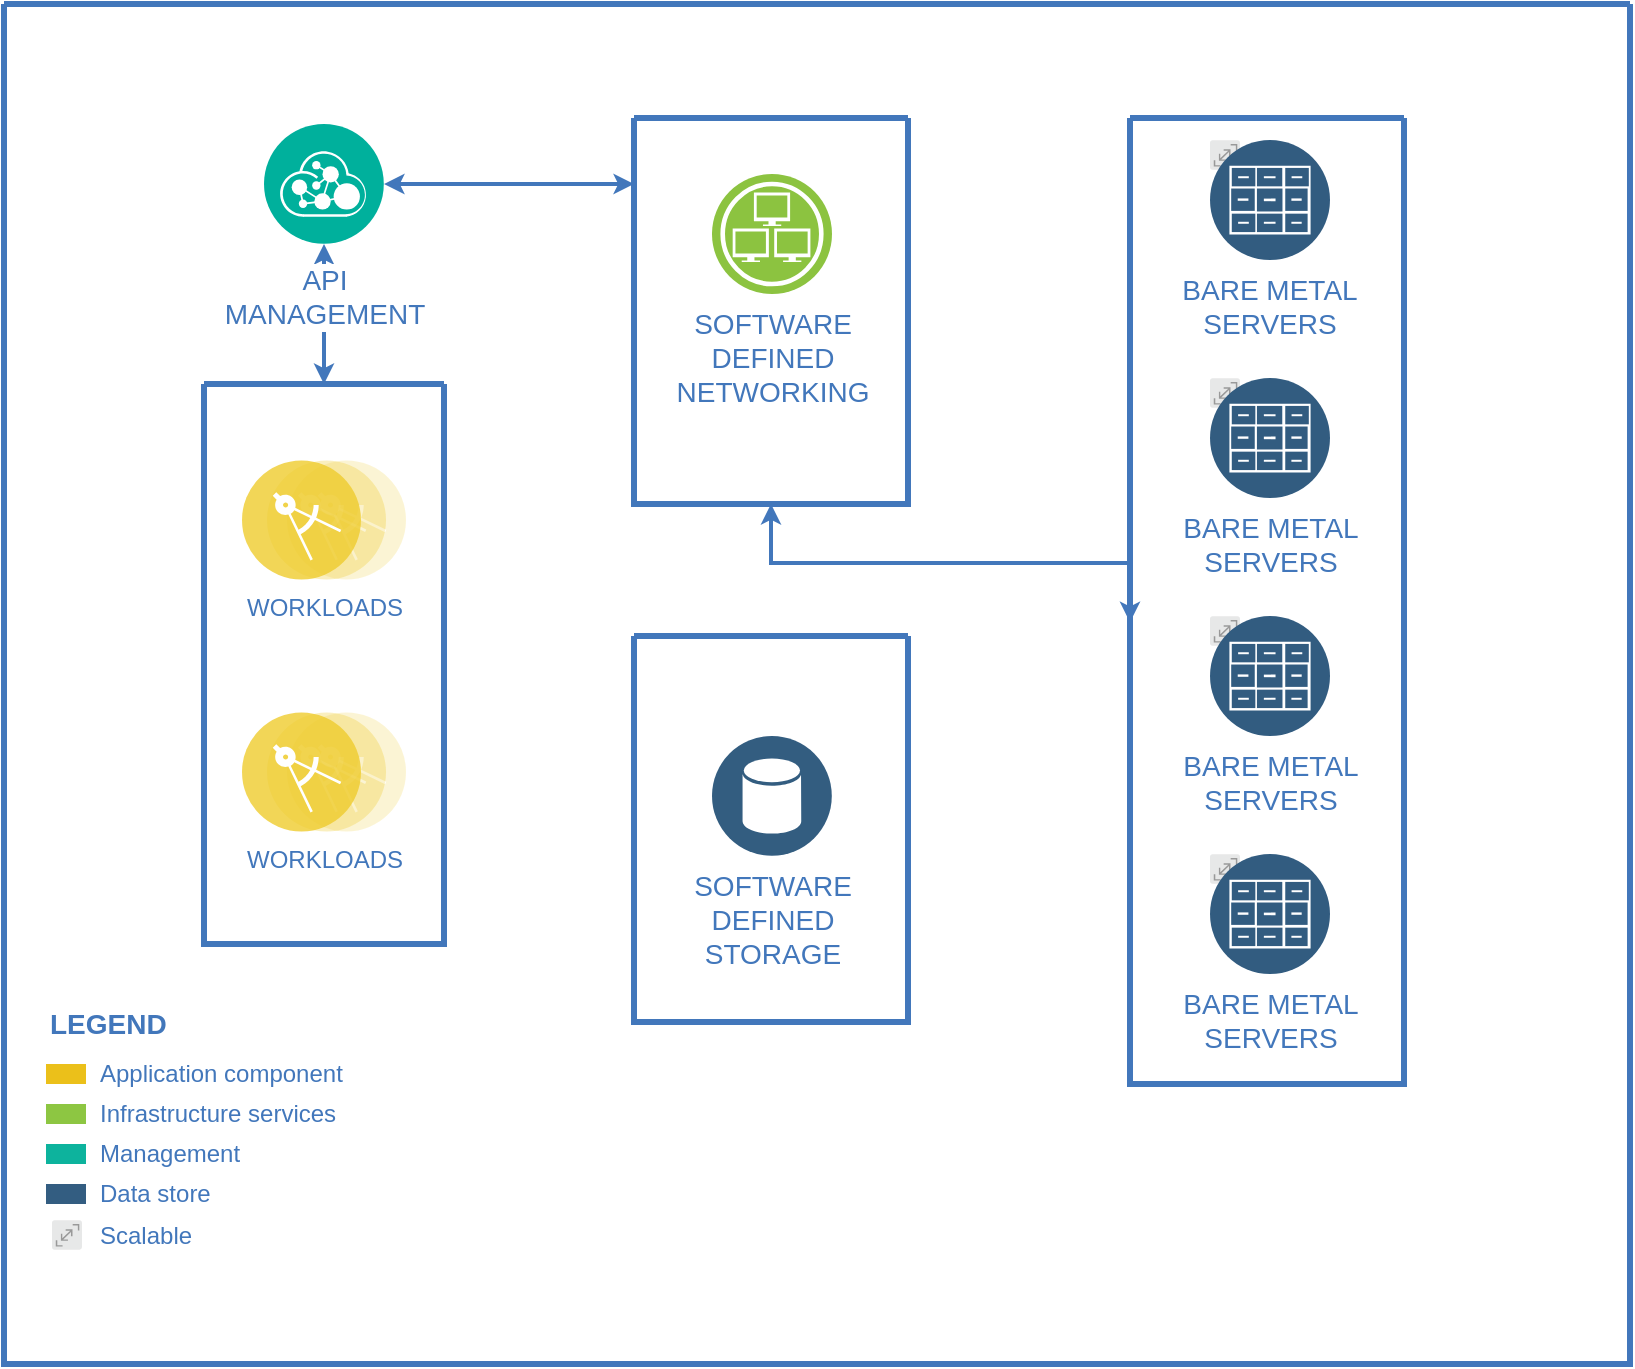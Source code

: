 <mxfile version="13.8.1" type="github">
  <diagram id="0d7cefc2-ccd6-e077-73ed-a8e48b0cddf6" name="Page-1">
    <mxGraphModel dx="1422" dy="833" grid="1" gridSize="10" guides="1" tooltips="1" connect="1" arrows="1" fold="1" page="1" pageScale="1" pageWidth="1169" pageHeight="827" background="#ffffff" math="0" shadow="0">
      <root>
        <mxCell id="0" />
        <mxCell id="1" parent="0" />
        <mxCell id="2" value="" style="swimlane;shadow=0;strokeColor=#4277BB;fillColor=#ffffff;fontColor=#4277BB;align=right;startSize=0;collapsible=0;strokeWidth=3;" parent="1" vertex="1">
          <mxGeometry x="178" y="74" width="813" height="680" as="geometry" />
        </mxCell>
        <mxCell id="103" style="edgeStyle=elbowEdgeStyle;rounded=0;elbow=vertical;html=1;labelBackgroundColor=#ffffff;startArrow=classic;startFill=1;startSize=4;endArrow=classic;endFill=1;endSize=4;jettySize=auto;orthogonalLoop=1;strokeColor=#4277BB;strokeWidth=2;fontSize=14;fontColor=#4277BB;" parent="2" source="76" target="77" edge="1">
          <mxGeometry relative="1" as="geometry" />
        </mxCell>
        <mxCell id="106" style="edgeStyle=elbowEdgeStyle;rounded=0;elbow=vertical;html=1;entryX=0;entryY=0.522;entryPerimeter=0;labelBackgroundColor=#ffffff;startArrow=classic;startFill=1;startSize=4;endArrow=classic;endFill=1;endSize=4;jettySize=auto;orthogonalLoop=1;strokeColor=#4277BB;strokeWidth=2;fontSize=14;fontColor=#4277BB;" parent="2" source="77" target="79" edge="1">
          <mxGeometry relative="1" as="geometry" />
        </mxCell>
        <mxCell id="104" style="edgeStyle=elbowEdgeStyle;rounded=0;elbow=vertical;html=1;labelBackgroundColor=#ffffff;startArrow=classic;startFill=1;startSize=4;endArrow=classic;endFill=1;endSize=4;jettySize=auto;orthogonalLoop=1;strokeColor=#4277BB;strokeWidth=2;fontSize=14;fontColor=#4277BB;" parent="2" source="76" target="28" edge="1">
          <mxGeometry relative="1" as="geometry">
            <mxPoint x="143" y="200" as="targetPoint" />
          </mxGeometry>
        </mxCell>
        <mxCell id="6" value="Application component" style="rounded=0;html=1;shadow=0;labelBackgroundColor=none;strokeColor=none;strokeWidth=2;fillColor=#EBC01A;gradientColor=none;fontSize=12;fontColor=#4277BB;align=left;labelPosition=right;verticalLabelPosition=middle;verticalAlign=middle;spacingLeft=5;" parent="2" vertex="1">
          <mxGeometry x="21" y="530" width="20" height="10" as="geometry" />
        </mxCell>
        <mxCell id="7" value="Infrastructure services" style="rounded=0;html=1;shadow=0;labelBackgroundColor=none;strokeColor=none;strokeWidth=2;fillColor=#8DC642;gradientColor=none;fontSize=12;fontColor=#4277BB;align=left;labelPosition=right;verticalLabelPosition=middle;verticalAlign=middle;spacingLeft=5;" parent="2" vertex="1">
          <mxGeometry x="21" y="550" width="20" height="10" as="geometry" />
        </mxCell>
        <mxCell id="8" value="Management" style="rounded=0;html=1;shadow=0;labelBackgroundColor=none;strokeColor=none;strokeWidth=2;fillColor=#0DB39D;gradientColor=none;fontSize=12;fontColor=#4277BB;align=left;labelPosition=right;verticalLabelPosition=middle;verticalAlign=middle;spacingLeft=5;" parent="2" vertex="1">
          <mxGeometry x="21" y="570" width="20" height="10" as="geometry" />
        </mxCell>
        <mxCell id="9" value="Data store" style="rounded=0;html=1;shadow=0;labelBackgroundColor=none;strokeColor=none;strokeWidth=2;fillColor=#335D81;gradientColor=none;fontSize=12;fontColor=#4277BB;align=left;labelPosition=right;verticalLabelPosition=middle;verticalAlign=middle;spacingLeft=5;" parent="2" vertex="1">
          <mxGeometry x="21" y="590" width="20" height="10" as="geometry" />
        </mxCell>
        <mxCell id="13" value="LEGEND" style="text;html=1;align=left;verticalAlign=middle;fontColor=#4277BB;shadow=0;dashed=0;strokeColor=none;fillColor=none;labelBackgroundColor=none;fontStyle=1;fontSize=14;spacingLeft=0;" parent="2" vertex="1">
          <mxGeometry x="21" y="500" width="150" height="20" as="geometry" />
        </mxCell>
        <mxCell id="76" value="API&lt;div&gt;MANAGEMENT&lt;/div&gt;" style="aspect=fixed;perimeter=ellipsePerimeter;html=1;align=center;shadow=0;dashed=0;image;image=img/lib/ibm/management/api_management.svg;rounded=1;labelBackgroundColor=#ffffff;strokeColor=#666666;strokeWidth=3;fillColor=#C2952D;gradientColor=none;fontSize=14;fontColor=#4277BB;spacingTop=3;" parent="2" vertex="1">
          <mxGeometry x="130" y="60" width="60" height="60" as="geometry" />
        </mxCell>
        <mxCell id="28" value="" style="swimlane;shadow=0;strokeColor=#4277BB;fillColor=#ffffff;fontColor=#4277BB;align=right;startSize=0;collapsible=0;strokeWidth=3;" parent="2" vertex="1">
          <mxGeometry x="100" y="190" width="120" height="280" as="geometry" />
        </mxCell>
        <mxCell id="83" value="WORKLOADS" style="aspect=fixed;perimeter=ellipsePerimeter;html=1;align=center;shadow=0;dashed=0;image;image=img/lib/ibm/applications/microservice.svg;labelBackgroundColor=#ffffff;strokeColor=#666666;strokeWidth=3;fillColor=#C2952D;gradientColor=none;fontSize=12;fontColor=#4277BB;" parent="28" vertex="1">
          <mxGeometry x="19" y="38" width="82" height="60" as="geometry" />
        </mxCell>
        <mxCell id="84" value="WORKLOADS" style="aspect=fixed;perimeter=ellipsePerimeter;html=1;align=center;shadow=0;dashed=0;image;image=img/lib/ibm/applications/microservice.svg;labelBackgroundColor=#ffffff;strokeColor=#666666;strokeWidth=3;fillColor=#C2952D;gradientColor=none;fontSize=12;fontColor=#4277BB;" parent="28" vertex="1">
          <mxGeometry x="19" y="164" width="82" height="60" as="geometry" />
        </mxCell>
        <mxCell id="77" value="" style="swimlane;shadow=0;strokeColor=#4277BB;fillColor=#ffffff;fontColor=#4277BB;align=right;startSize=0;collapsible=0;strokeWidth=3;" parent="2" vertex="1">
          <mxGeometry x="315" y="57" width="137" height="193" as="geometry" />
        </mxCell>
        <mxCell id="85" value="SOFTWARE&lt;div&gt;DEFINED&lt;/div&gt;&lt;div&gt;NETWORKING&lt;/div&gt;" style="aspect=fixed;perimeter=ellipsePerimeter;html=1;align=center;shadow=0;dashed=0;image;image=img/lib/ibm/infrastructure/infrastructure_services.svg;rounded=1;labelBackgroundColor=#ffffff;strokeColor=#666666;strokeWidth=3;fillColor=#C2952D;gradientColor=none;fontSize=14;fontColor=#4277BB;" parent="77" vertex="1">
          <mxGeometry x="39" y="28" width="60" height="60" as="geometry" />
        </mxCell>
        <mxCell id="79" value="" style="swimlane;shadow=0;strokeColor=#4277BB;fillColor=#ffffff;fontColor=#4277BB;align=right;startSize=0;collapsible=0;strokeWidth=3;" parent="2" vertex="1">
          <mxGeometry x="563" y="57" width="137" height="483" as="geometry" />
        </mxCell>
        <mxCell id="92" value="BARE METAL&#xa;SERVERS" style="group;fontSize=14;fontColor=#4277BB;labelPosition=center;verticalLabelPosition=bottom;align=center;verticalAlign=top;labelBackgroundColor=#ffffff;" parent="79" vertex="1" connectable="0">
          <mxGeometry x="40" y="11" width="60" height="60" as="geometry" />
        </mxCell>
        <mxCell id="91" value="" style="aspect=fixed;perimeter=ellipsePerimeter;html=1;align=center;shadow=0;dashed=0;image;image=img/lib/ibm/miscellaneous/scalable.svg;rounded=1;labelBackgroundColor=none;strokeColor=#666666;strokeWidth=3;fillColor=#C2952D;gradientColor=none;fontSize=14;fontColor=#4277BB;" parent="92" vertex="1">
          <mxGeometry width="15" height="15" as="geometry" />
        </mxCell>
        <mxCell id="88" value="" style="aspect=fixed;perimeter=ellipsePerimeter;html=1;align=center;shadow=0;dashed=0;image;image=img/lib/ibm/data/file_repository.svg;rounded=1;labelBackgroundColor=none;strokeColor=#666666;strokeWidth=3;fillColor=#C2952D;gradientColor=none;fontSize=14;fontColor=#4277BB;" parent="92" vertex="1">
          <mxGeometry width="60" height="60" as="geometry" />
        </mxCell>
        <mxCell id="93" value="" style="group;fontSize=14;fontColor=#4277BB;labelBackgroundColor=#ffffff;" parent="79" vertex="1" connectable="0">
          <mxGeometry x="40" y="130" width="60" height="60" as="geometry" />
        </mxCell>
        <mxCell id="94" value="" style="aspect=fixed;perimeter=ellipsePerimeter;html=1;align=center;shadow=0;dashed=0;image;image=img/lib/ibm/miscellaneous/scalable.svg;rounded=1;labelBackgroundColor=none;strokeColor=#666666;strokeWidth=3;fillColor=#C2952D;gradientColor=none;fontSize=14;fontColor=#4277BB;" parent="93" vertex="1">
          <mxGeometry width="15" height="15" as="geometry" />
        </mxCell>
        <mxCell id="95" value="BARE METAL&lt;br&gt;SERVERS" style="aspect=fixed;perimeter=ellipsePerimeter;html=1;align=center;shadow=0;dashed=0;image;image=img/lib/ibm/data/file_repository.svg;rounded=1;labelBackgroundColor=none;strokeColor=#666666;strokeWidth=3;fillColor=#C2952D;gradientColor=none;fontSize=14;fontColor=#4277BB;" parent="93" vertex="1">
          <mxGeometry width="60" height="60" as="geometry" />
        </mxCell>
        <mxCell id="96" value="" style="group;fontSize=14;fontColor=#4277BB;labelBackgroundColor=#ffffff;" parent="79" vertex="1" connectable="0">
          <mxGeometry x="40" y="249" width="60" height="60" as="geometry" />
        </mxCell>
        <mxCell id="97" value="" style="aspect=fixed;perimeter=ellipsePerimeter;html=1;align=center;shadow=0;dashed=0;image;image=img/lib/ibm/miscellaneous/scalable.svg;rounded=1;labelBackgroundColor=none;strokeColor=#666666;strokeWidth=3;fillColor=#C2952D;gradientColor=none;fontSize=14;fontColor=#4277BB;" parent="96" vertex="1">
          <mxGeometry width="15" height="15" as="geometry" />
        </mxCell>
        <mxCell id="98" value="BARE METAL&lt;br&gt;SERVERS" style="aspect=fixed;perimeter=ellipsePerimeter;html=1;align=center;shadow=0;dashed=0;image;image=img/lib/ibm/data/file_repository.svg;rounded=1;labelBackgroundColor=none;strokeColor=#666666;strokeWidth=3;fillColor=#C2952D;gradientColor=none;fontSize=14;fontColor=#4277BB;" parent="96" vertex="1">
          <mxGeometry width="60" height="60" as="geometry" />
        </mxCell>
        <mxCell id="99" value="" style="group;fontSize=14;fontColor=#4277BB;labelBackgroundColor=#ffffff;" parent="79" vertex="1" connectable="0">
          <mxGeometry x="40" y="368" width="60" height="60" as="geometry" />
        </mxCell>
        <mxCell id="100" value="" style="aspect=fixed;perimeter=ellipsePerimeter;html=1;align=center;shadow=0;dashed=0;image;image=img/lib/ibm/miscellaneous/scalable.svg;rounded=1;labelBackgroundColor=none;strokeColor=#666666;strokeWidth=3;fillColor=#C2952D;gradientColor=none;fontSize=14;fontColor=#4277BB;" parent="99" vertex="1">
          <mxGeometry width="15" height="15" as="geometry" />
        </mxCell>
        <mxCell id="101" value="BARE METAL&lt;br&gt;SERVERS" style="aspect=fixed;perimeter=ellipsePerimeter;html=1;align=center;shadow=0;dashed=0;image;image=img/lib/ibm/data/file_repository.svg;rounded=1;labelBackgroundColor=none;strokeColor=#666666;strokeWidth=3;fillColor=#C2952D;gradientColor=none;fontSize=14;fontColor=#4277BB;" parent="99" vertex="1">
          <mxGeometry width="60" height="60" as="geometry" />
        </mxCell>
        <mxCell id="102" value="Scalable" style="aspect=fixed;perimeter=ellipsePerimeter;html=1;align=left;shadow=0;image;image=img/lib/ibm/miscellaneous/scalable.svg;rounded=0;labelBackgroundColor=none;strokeColor=none;strokeWidth=2;fillColor=#335D81;gradientColor=none;fontSize=12;fontColor=#4277BB;verticalAlign=middle;spacingLeft=7;labelPosition=right;verticalLabelPosition=middle;" parent="2" vertex="1">
          <mxGeometry x="24" y="608" width="15" height="15" as="geometry" />
        </mxCell>
        <mxCell id="nAjsM4DF9k13uvVhEfmW-110" value="" style="swimlane;shadow=0;strokeColor=#4277BB;fillColor=#ffffff;fontColor=#4277BB;align=right;startSize=0;collapsible=0;strokeWidth=3;" vertex="1" parent="2">
          <mxGeometry x="315" y="316" width="137" height="193" as="geometry" />
        </mxCell>
        <mxCell id="87" value="SOFTWARE&lt;div&gt;DEFINED&lt;/div&gt;&lt;div&gt;STORAGE&lt;/div&gt;" style="aspect=fixed;perimeter=ellipsePerimeter;html=1;align=center;shadow=0;dashed=0;image;image=img/lib/ibm/data/data_services.svg;rounded=1;labelBackgroundColor=#ffffff;strokeColor=#666666;strokeWidth=3;fillColor=#C2952D;gradientColor=none;fontSize=14;fontColor=#4277BB;" parent="nAjsM4DF9k13uvVhEfmW-110" vertex="1">
          <mxGeometry x="39" y="50" width="60" height="60" as="geometry" />
        </mxCell>
      </root>
    </mxGraphModel>
  </diagram>
</mxfile>
